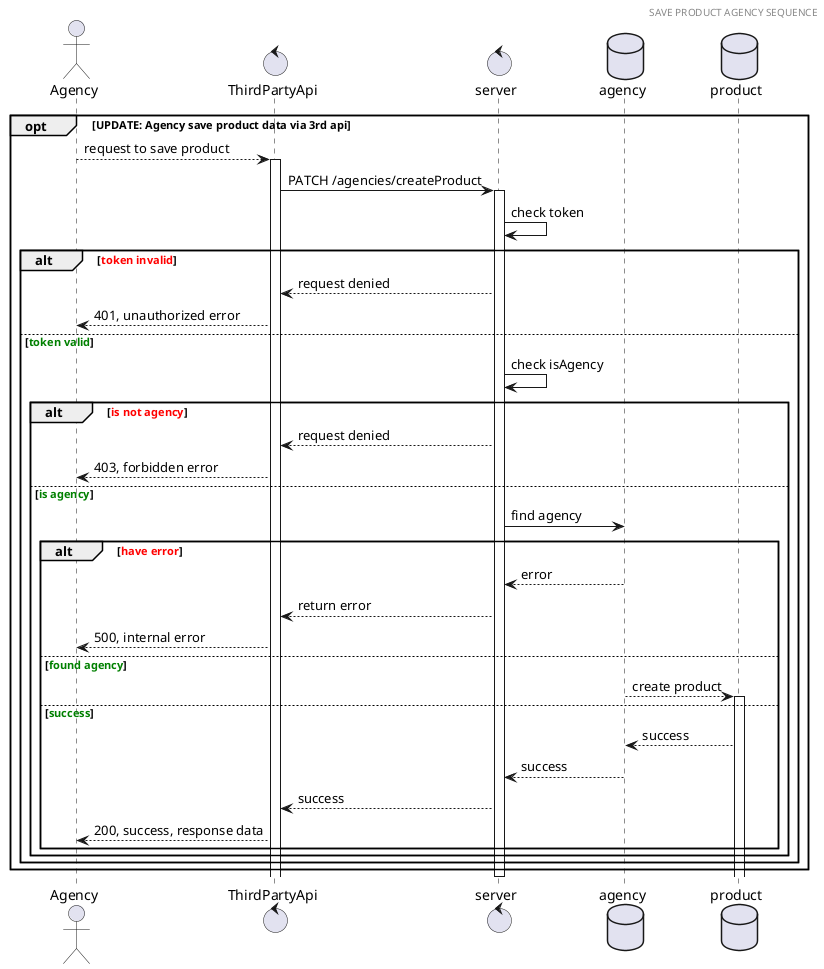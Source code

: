 @startuml save product agency sequence

header SAVE PRODUCT AGENCY SEQUENCE
actor Agency 
control ThirdPartyApi
control server
database agency
database product

opt UPDATE: Agency save product data via 3rd api
  Agency --> ThirdPartyApi: request to save product
  activate ThirdPartyApi


  ThirdPartyApi -> server: PATCH /agencies/createProduct
  activate server
  server -> server: check token
  alt <font color=red>token invalid</font>
    server --> ThirdPartyApi: request denied
    ThirdPartyApi --> Agency: 401, unauthorized error
  else <font color=green>token valid</font>
    server -> server: check isAgency
    alt <font color=red>is not agency</font>
      server --> ThirdPartyApi: request denied
      ThirdPartyApi --> Agency: 403, forbidden error
    else <font color=green>is agency</font>
      server -> agency: find agency
      alt <font color=red>have error</font>
        agency --> server: error
        server --> ThirdPartyApi: return error
        ThirdPartyApi --> Agency: 500, internal error
      else <font color=green>found agency</font>
        agency --> product: create product
        else <font color=green>success</font>
          activate product
          product --> agency: success
          agency --> server: success
          server --> ThirdPartyApi: success
          ThirdPartyApi --> Agency: 200, success, response data
        end
      end
    end
  end
    deactivate server


@enduml